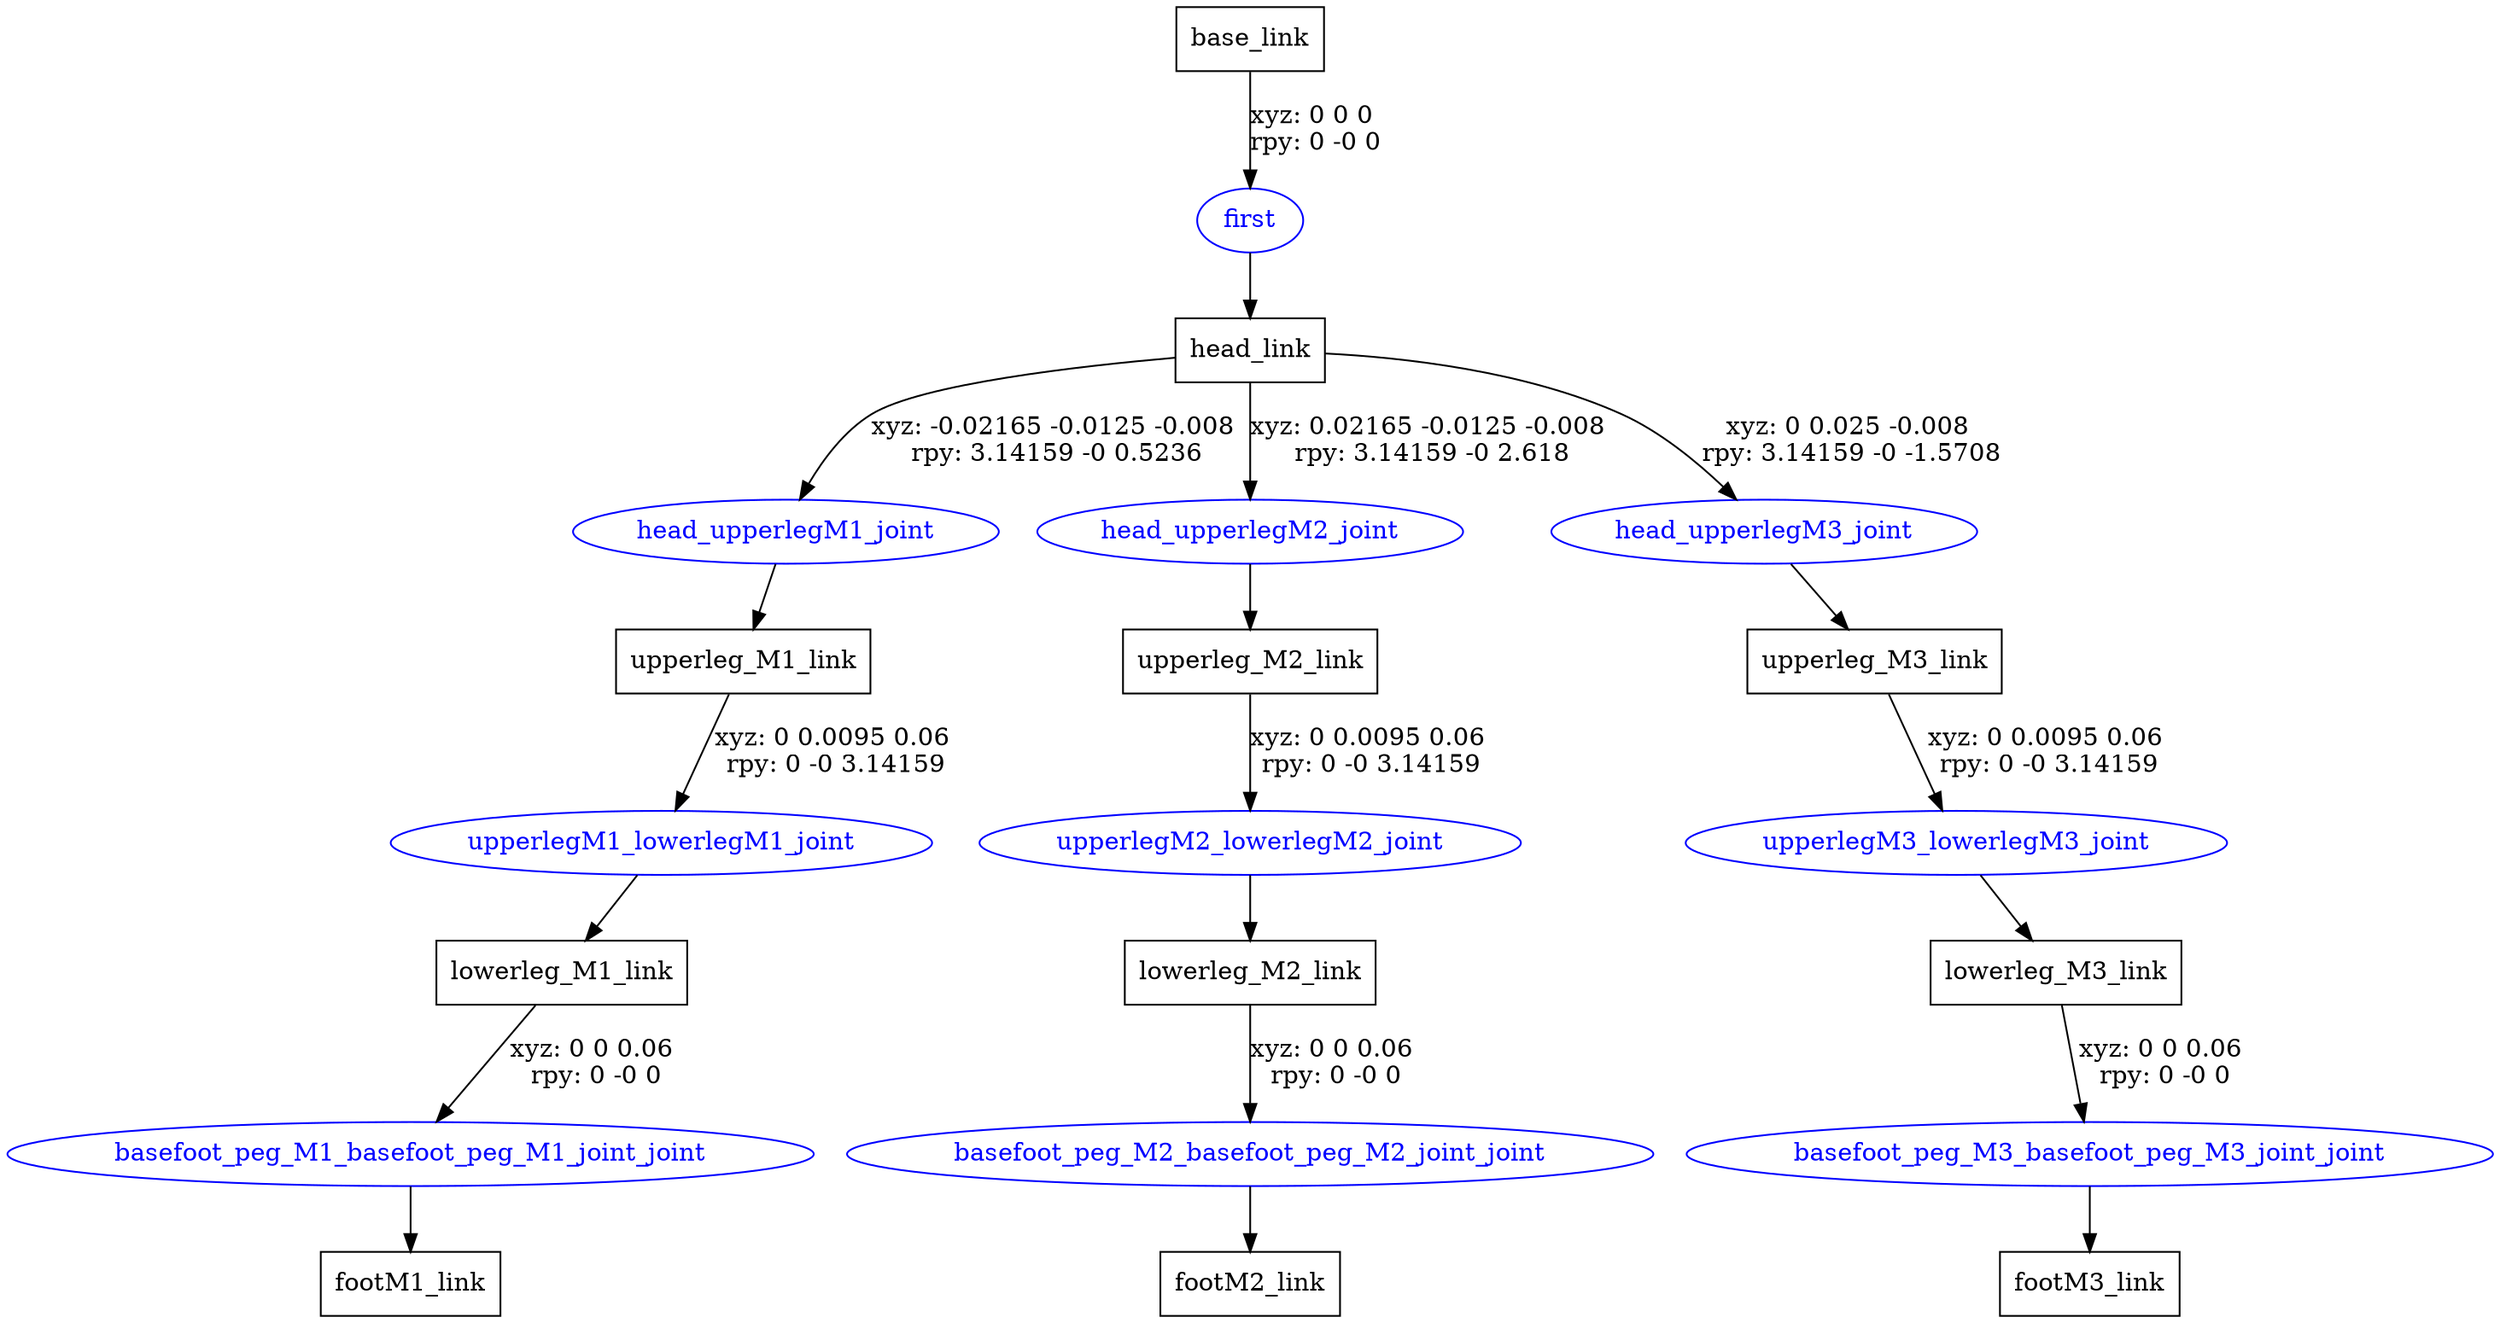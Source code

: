 digraph G {
node [shape=box];
"base_link" [label="base_link"];
"head_link" [label="head_link"];
"upperleg_M1_link" [label="upperleg_M1_link"];
"lowerleg_M1_link" [label="lowerleg_M1_link"];
"footM1_link" [label="footM1_link"];
"upperleg_M2_link" [label="upperleg_M2_link"];
"lowerleg_M2_link" [label="lowerleg_M2_link"];
"footM2_link" [label="footM2_link"];
"upperleg_M3_link" [label="upperleg_M3_link"];
"lowerleg_M3_link" [label="lowerleg_M3_link"];
"footM3_link" [label="footM3_link"];
node [shape=ellipse, color=blue, fontcolor=blue];
"base_link" -> "first" [label="xyz: 0 0 0 \nrpy: 0 -0 0"]
"first" -> "head_link"
"head_link" -> "head_upperlegM1_joint" [label="xyz: -0.02165 -0.0125 -0.008 \nrpy: 3.14159 -0 0.5236"]
"head_upperlegM1_joint" -> "upperleg_M1_link"
"upperleg_M1_link" -> "upperlegM1_lowerlegM1_joint" [label="xyz: 0 0.0095 0.06 \nrpy: 0 -0 3.14159"]
"upperlegM1_lowerlegM1_joint" -> "lowerleg_M1_link"
"lowerleg_M1_link" -> "basefoot_peg_M1_basefoot_peg_M1_joint_joint" [label="xyz: 0 0 0.06 \nrpy: 0 -0 0"]
"basefoot_peg_M1_basefoot_peg_M1_joint_joint" -> "footM1_link"
"head_link" -> "head_upperlegM2_joint" [label="xyz: 0.02165 -0.0125 -0.008 \nrpy: 3.14159 -0 2.618"]
"head_upperlegM2_joint" -> "upperleg_M2_link"
"upperleg_M2_link" -> "upperlegM2_lowerlegM2_joint" [label="xyz: 0 0.0095 0.06 \nrpy: 0 -0 3.14159"]
"upperlegM2_lowerlegM2_joint" -> "lowerleg_M2_link"
"lowerleg_M2_link" -> "basefoot_peg_M2_basefoot_peg_M2_joint_joint" [label="xyz: 0 0 0.06 \nrpy: 0 -0 0"]
"basefoot_peg_M2_basefoot_peg_M2_joint_joint" -> "footM2_link"
"head_link" -> "head_upperlegM3_joint" [label="xyz: 0 0.025 -0.008 \nrpy: 3.14159 -0 -1.5708"]
"head_upperlegM3_joint" -> "upperleg_M3_link"
"upperleg_M3_link" -> "upperlegM3_lowerlegM3_joint" [label="xyz: 0 0.0095 0.06 \nrpy: 0 -0 3.14159"]
"upperlegM3_lowerlegM3_joint" -> "lowerleg_M3_link"
"lowerleg_M3_link" -> "basefoot_peg_M3_basefoot_peg_M3_joint_joint" [label="xyz: 0 0 0.06 \nrpy: 0 -0 0"]
"basefoot_peg_M3_basefoot_peg_M3_joint_joint" -> "footM3_link"
}
